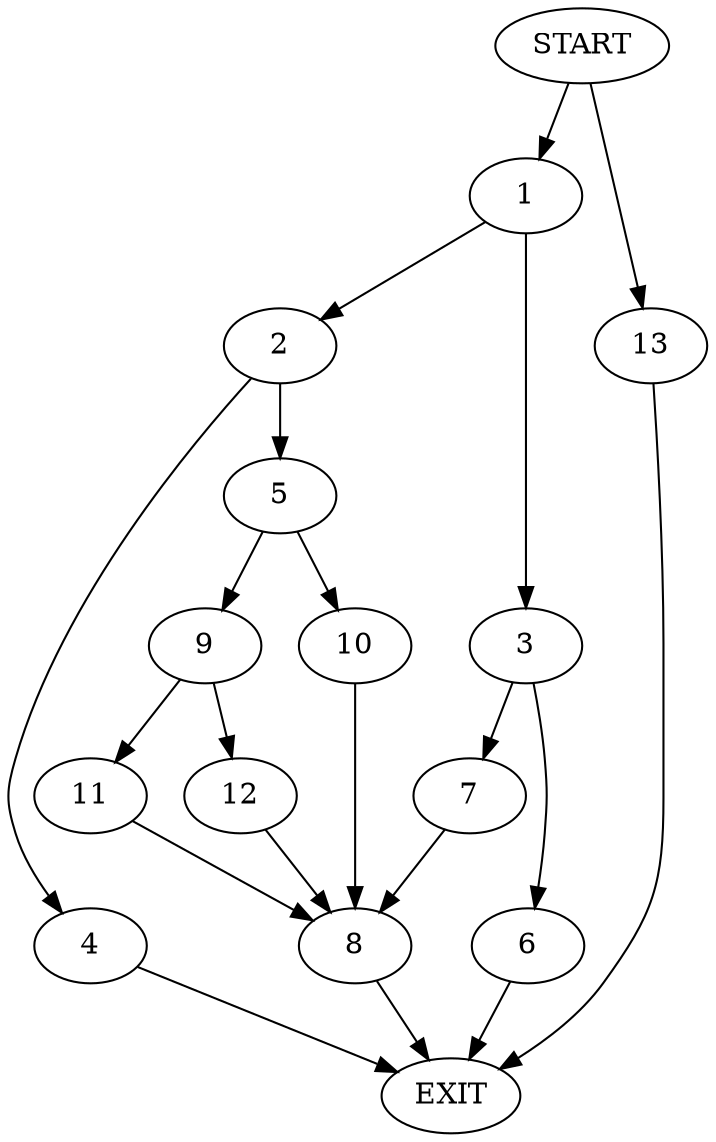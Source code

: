 digraph {
0 [label="START"]
14 [label="EXIT"]
0 -> 1
1 -> 2
1 -> 3
2 -> 4
2 -> 5
3 -> 6
3 -> 7
7 -> 8
6 -> 14
8 -> 14
4 -> 14
5 -> 9
5 -> 10
9 -> 11
9 -> 12
10 -> 8
0 -> 13
13 -> 14
12 -> 8
11 -> 8
}
